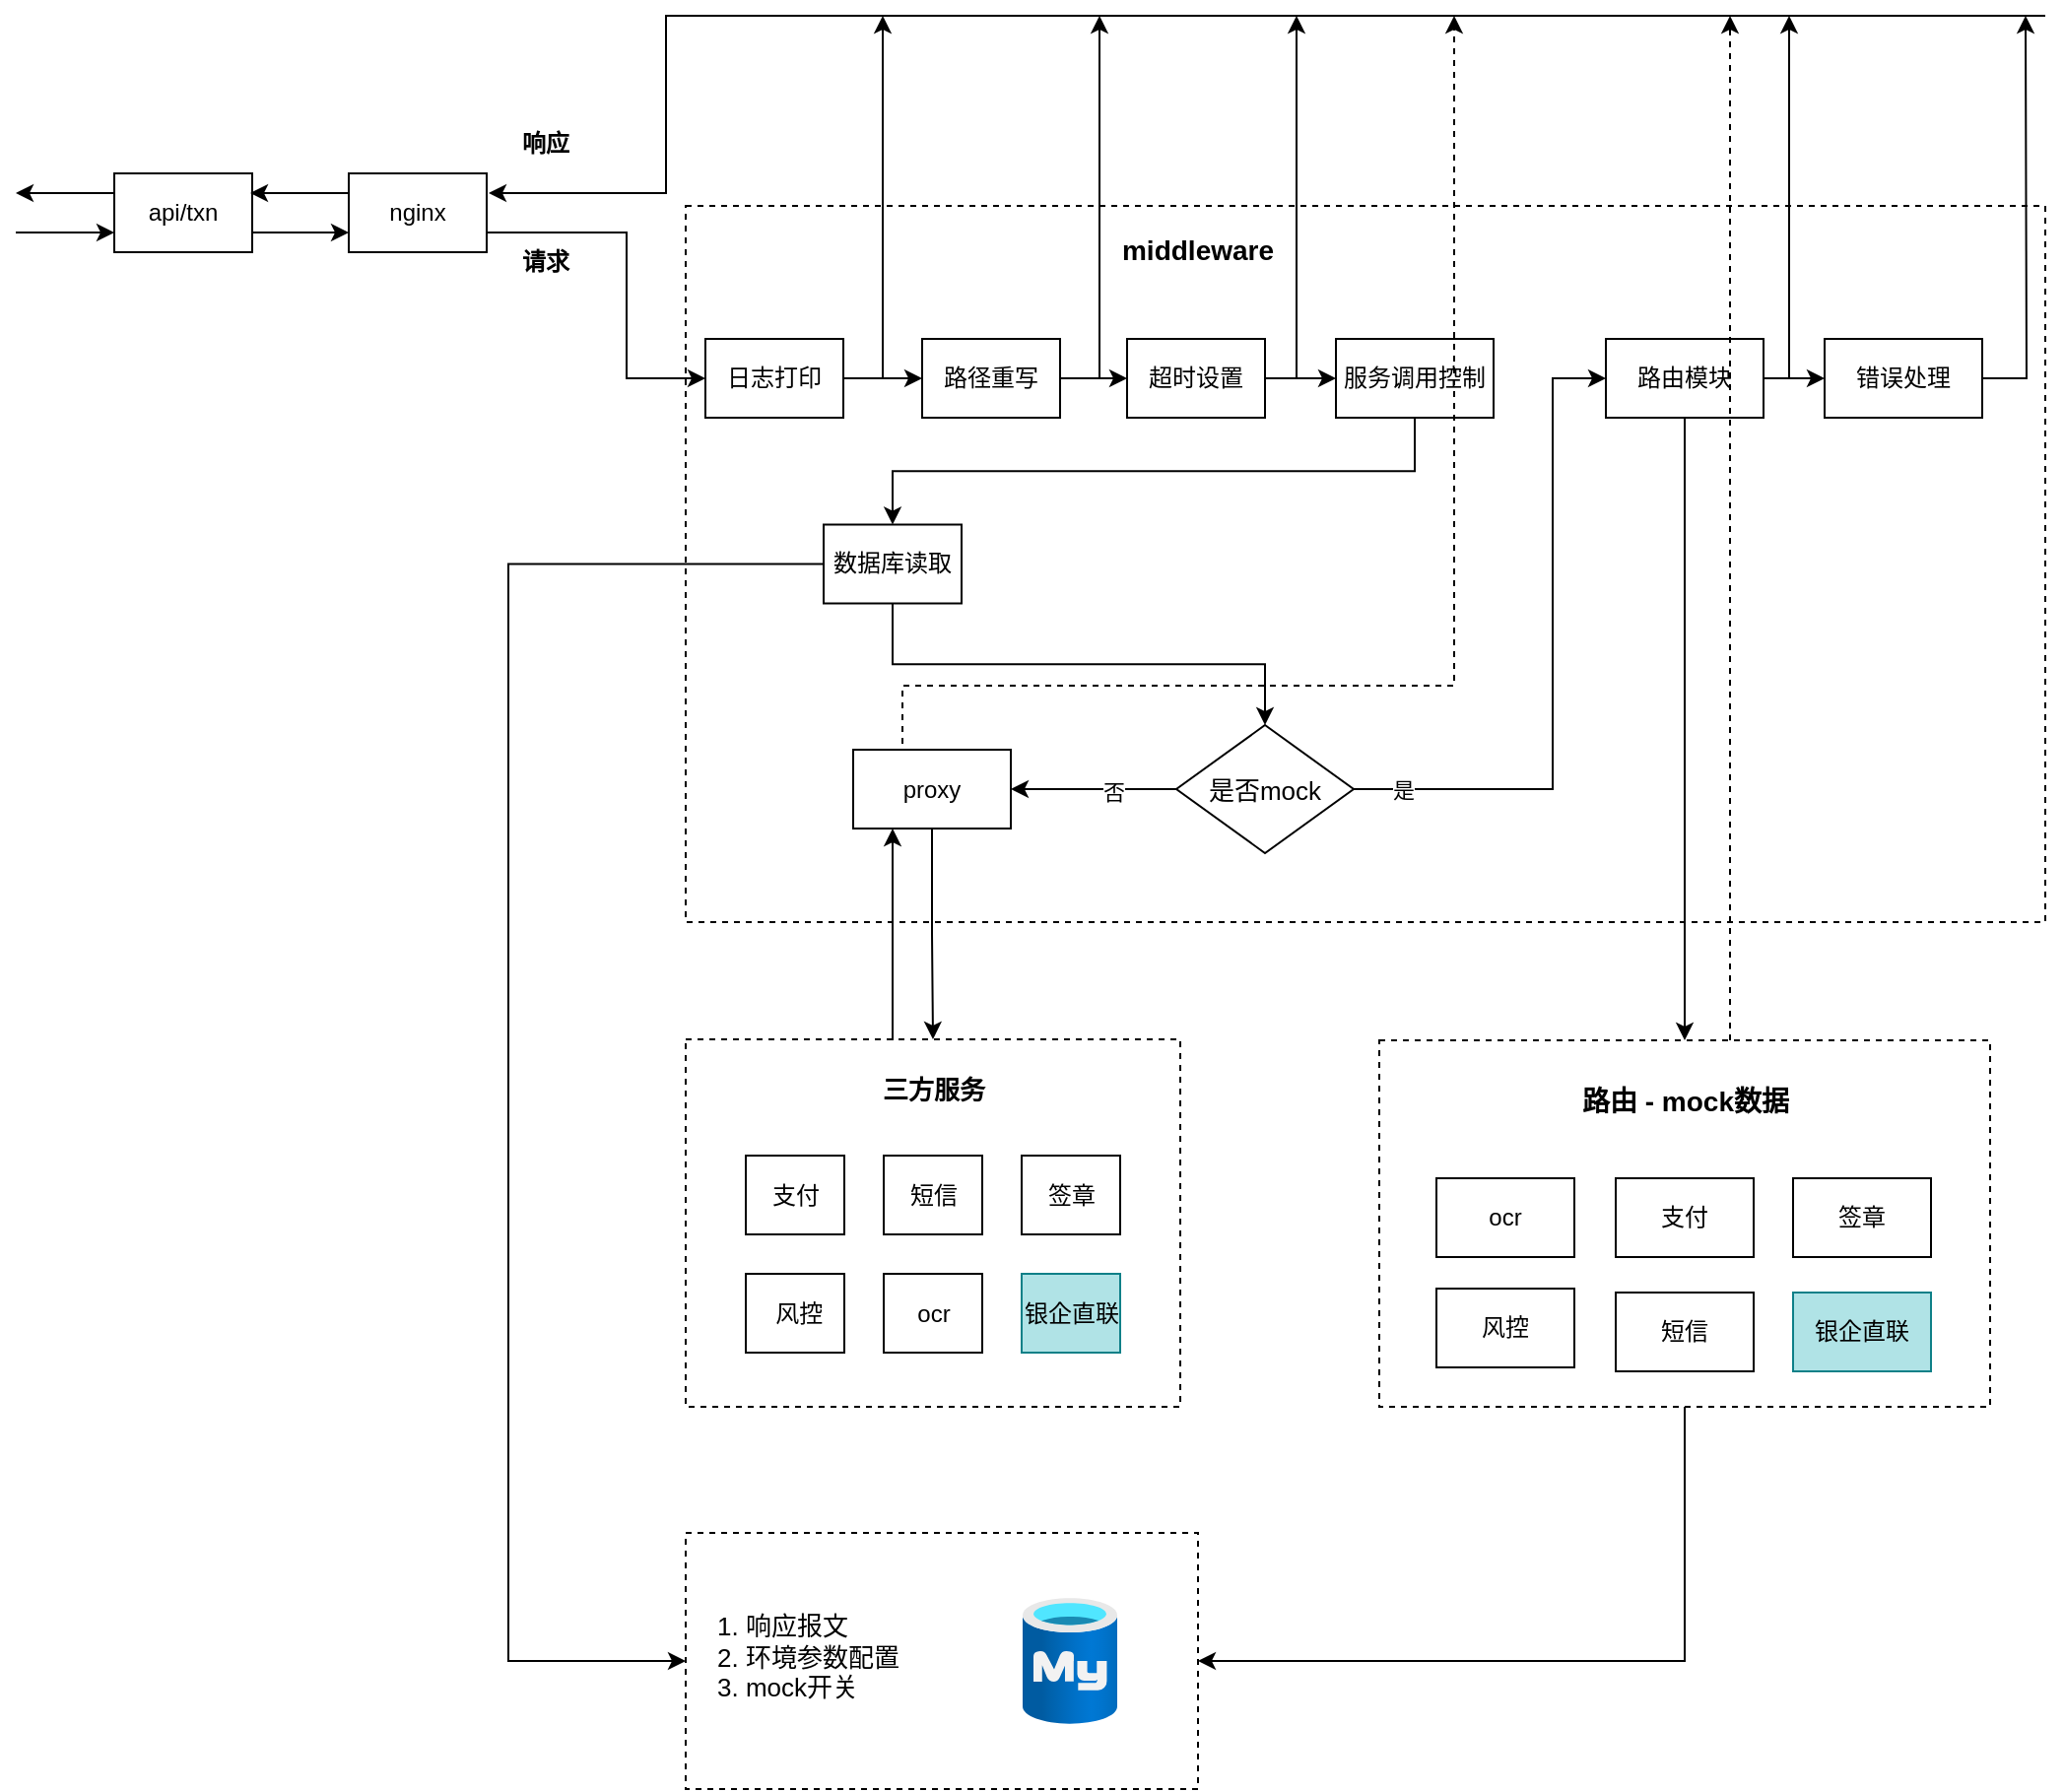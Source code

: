 <mxfile version="17.4.3" type="github">
  <diagram id="0J4tFUpqffA9D1Z7SYaG" name="Page-1">
    <mxGraphModel dx="2889" dy="1114" grid="1" gridSize="10" guides="1" tooltips="1" connect="1" arrows="1" fold="1" page="1" pageScale="1" pageWidth="827" pageHeight="1169" math="0" shadow="0">
      <root>
        <mxCell id="0" />
        <mxCell id="1" parent="0" />
        <mxCell id="oRuydW940FplMV_MUn1F-3" value="" style="rounded=0;whiteSpace=wrap;html=1;dashed=1;fillColor=none;" parent="1" vertex="1">
          <mxGeometry x="120" y="326.5" width="690" height="363.5" as="geometry" />
        </mxCell>
        <mxCell id="oRuydW940FplMV_MUn1F-9" style="edgeStyle=orthogonalEdgeStyle;rounded=0;orthogonalLoop=1;jettySize=auto;html=1;exitX=1;exitY=0.5;exitDx=0;exitDy=0;entryX=0;entryY=0.5;entryDx=0;entryDy=0;" parent="1" source="oRuydW940FplMV_MUn1F-4" target="oRuydW940FplMV_MUn1F-5" edge="1">
          <mxGeometry relative="1" as="geometry" />
        </mxCell>
        <mxCell id="oRuydW940FplMV_MUn1F-4" value="日志打印" style="rounded=0;whiteSpace=wrap;html=1;" parent="1" vertex="1">
          <mxGeometry x="130" y="394" width="70" height="40" as="geometry" />
        </mxCell>
        <mxCell id="oRuydW940FplMV_MUn1F-10" style="edgeStyle=orthogonalEdgeStyle;rounded=0;orthogonalLoop=1;jettySize=auto;html=1;exitX=1;exitY=0.5;exitDx=0;exitDy=0;entryX=0;entryY=0.5;entryDx=0;entryDy=0;" parent="1" source="oRuydW940FplMV_MUn1F-5" target="oRuydW940FplMV_MUn1F-6" edge="1">
          <mxGeometry relative="1" as="geometry" />
        </mxCell>
        <mxCell id="oRuydW940FplMV_MUn1F-5" value="路径重写" style="rounded=0;whiteSpace=wrap;html=1;" parent="1" vertex="1">
          <mxGeometry x="240" y="394" width="70" height="40" as="geometry" />
        </mxCell>
        <mxCell id="oRuydW940FplMV_MUn1F-11" style="edgeStyle=orthogonalEdgeStyle;rounded=0;orthogonalLoop=1;jettySize=auto;html=1;exitX=1;exitY=0.5;exitDx=0;exitDy=0;entryX=0;entryY=0.5;entryDx=0;entryDy=0;" parent="1" source="oRuydW940FplMV_MUn1F-6" target="oRuydW940FplMV_MUn1F-8" edge="1">
          <mxGeometry relative="1" as="geometry" />
        </mxCell>
        <mxCell id="oRuydW940FplMV_MUn1F-6" value="超时设置" style="rounded=0;whiteSpace=wrap;html=1;" parent="1" vertex="1">
          <mxGeometry x="344" y="394" width="70" height="40" as="geometry" />
        </mxCell>
        <mxCell id="oRuydW940FplMV_MUn1F-7" value="middleware" style="text;html=1;strokeColor=none;fillColor=none;align=center;verticalAlign=middle;whiteSpace=wrap;rounded=0;fontStyle=1;fontSize=14;" parent="1" vertex="1">
          <mxGeometry x="350" y="334" width="60" height="30" as="geometry" />
        </mxCell>
        <mxCell id="oRuydW940FplMV_MUn1F-93" style="edgeStyle=orthogonalEdgeStyle;rounded=0;orthogonalLoop=1;jettySize=auto;html=1;exitX=0.5;exitY=1;exitDx=0;exitDy=0;entryX=0.5;entryY=0;entryDx=0;entryDy=0;fontSize=13;" parent="1" source="oRuydW940FplMV_MUn1F-8" target="oRuydW940FplMV_MUn1F-92" edge="1">
          <mxGeometry relative="1" as="geometry" />
        </mxCell>
        <mxCell id="oRuydW940FplMV_MUn1F-8" value="服务调用控制" style="rounded=0;whiteSpace=wrap;html=1;" parent="1" vertex="1">
          <mxGeometry x="450" y="394" width="80" height="40" as="geometry" />
        </mxCell>
        <mxCell id="isv2t2CusdyDPksusqRq-3" style="edgeStyle=orthogonalEdgeStyle;rounded=0;orthogonalLoop=1;jettySize=auto;html=1;exitX=0;exitY=0.5;exitDx=0;exitDy=0;entryX=1;entryY=0.5;entryDx=0;entryDy=0;" parent="1" source="oRuydW940FplMV_MUn1F-26" target="oRuydW940FplMV_MUn1F-71" edge="1">
          <mxGeometry relative="1" as="geometry" />
        </mxCell>
        <mxCell id="isv2t2CusdyDPksusqRq-4" value="否" style="edgeLabel;html=1;align=center;verticalAlign=middle;resizable=0;points=[];" parent="isv2t2CusdyDPksusqRq-3" vertex="1" connectable="0">
          <mxGeometry x="-0.228" y="1" relative="1" as="geometry">
            <mxPoint as="offset" />
          </mxGeometry>
        </mxCell>
        <mxCell id="isv2t2CusdyDPksusqRq-5" style="edgeStyle=orthogonalEdgeStyle;rounded=0;orthogonalLoop=1;jettySize=auto;html=1;exitX=1;exitY=0.5;exitDx=0;exitDy=0;entryX=0;entryY=0.5;entryDx=0;entryDy=0;" parent="1" source="oRuydW940FplMV_MUn1F-26" target="oRuydW940FplMV_MUn1F-41" edge="1">
          <mxGeometry relative="1" as="geometry">
            <Array as="points">
              <mxPoint x="560" y="623" />
              <mxPoint x="560" y="414" />
            </Array>
          </mxGeometry>
        </mxCell>
        <mxCell id="isv2t2CusdyDPksusqRq-7" value="是" style="edgeLabel;html=1;align=center;verticalAlign=middle;resizable=0;points=[];" parent="isv2t2CusdyDPksusqRq-5" vertex="1" connectable="0">
          <mxGeometry x="-0.768" y="-1" relative="1" as="geometry">
            <mxPoint x="-14" y="-1" as="offset" />
          </mxGeometry>
        </mxCell>
        <mxCell id="oRuydW940FplMV_MUn1F-26" value="&lt;font style=&quot;font-size: 13px&quot;&gt;是否mock&lt;/font&gt;" style="rhombus;whiteSpace=wrap;html=1;fontSize=14;fillColor=none;" parent="1" vertex="1">
          <mxGeometry x="369" y="590" width="90" height="65" as="geometry" />
        </mxCell>
        <mxCell id="isv2t2CusdyDPksusqRq-10" style="edgeStyle=orthogonalEdgeStyle;rounded=0;orthogonalLoop=1;jettySize=auto;html=1;exitX=0.5;exitY=1;exitDx=0;exitDy=0;entryX=0.5;entryY=0;entryDx=0;entryDy=0;" parent="1" source="oRuydW940FplMV_MUn1F-41" target="oRuydW940FplMV_MUn1F-23" edge="1">
          <mxGeometry relative="1" as="geometry" />
        </mxCell>
        <mxCell id="oRuydW940FplMV_MUn1F-41" value="路由模块" style="rounded=0;whiteSpace=wrap;html=1;fillColor=default;" parent="1" vertex="1">
          <mxGeometry x="587" y="394" width="80" height="40" as="geometry" />
        </mxCell>
        <mxCell id="oRuydW940FplMV_MUn1F-44" style="edgeStyle=orthogonalEdgeStyle;rounded=0;orthogonalLoop=1;jettySize=auto;html=1;exitX=1;exitY=0.5;exitDx=0;exitDy=0;fontSize=14;" parent="1" source="oRuydW940FplMV_MUn1F-41" target="oRuydW940FplMV_MUn1F-42" edge="1">
          <mxGeometry relative="1" as="geometry" />
        </mxCell>
        <mxCell id="isv2t2CusdyDPksusqRq-8" style="edgeStyle=orthogonalEdgeStyle;rounded=0;orthogonalLoop=1;jettySize=auto;html=1;exitX=1;exitY=0.5;exitDx=0;exitDy=0;" parent="1" source="oRuydW940FplMV_MUn1F-42" edge="1">
          <mxGeometry relative="1" as="geometry">
            <mxPoint x="800" y="230" as="targetPoint" />
          </mxGeometry>
        </mxCell>
        <mxCell id="oRuydW940FplMV_MUn1F-42" value="错误处理" style="rounded=0;whiteSpace=wrap;html=1;" parent="1" vertex="1">
          <mxGeometry x="698" y="394" width="80" height="40" as="geometry" />
        </mxCell>
        <mxCell id="oRuydW940FplMV_MUn1F-67" value="" style="group" parent="1" vertex="1" connectable="0">
          <mxGeometry x="472" y="750" width="310" height="186" as="geometry" />
        </mxCell>
        <mxCell id="oRuydW940FplMV_MUn1F-23" value="" style="rounded=0;whiteSpace=wrap;html=1;dashed=1;fontSize=14;fillColor=none;" parent="oRuydW940FplMV_MUn1F-67" vertex="1">
          <mxGeometry width="310" height="186" as="geometry" />
        </mxCell>
        <mxCell id="oRuydW940FplMV_MUn1F-13" value="ocr" style="rounded=0;whiteSpace=wrap;html=1;" parent="oRuydW940FplMV_MUn1F-67" vertex="1">
          <mxGeometry x="29" y="70" width="70" height="40" as="geometry" />
        </mxCell>
        <mxCell id="oRuydW940FplMV_MUn1F-14" value="风控" style="rounded=0;whiteSpace=wrap;html=1;" parent="oRuydW940FplMV_MUn1F-67" vertex="1">
          <mxGeometry x="29" y="126" width="70" height="40" as="geometry" />
        </mxCell>
        <mxCell id="oRuydW940FplMV_MUn1F-15" value="支付" style="rounded=0;whiteSpace=wrap;html=1;" parent="oRuydW940FplMV_MUn1F-67" vertex="1">
          <mxGeometry x="120" y="70" width="70" height="40" as="geometry" />
        </mxCell>
        <mxCell id="oRuydW940FplMV_MUn1F-16" value="签章" style="rounded=0;whiteSpace=wrap;html=1;" parent="oRuydW940FplMV_MUn1F-67" vertex="1">
          <mxGeometry x="210" y="70" width="70" height="40" as="geometry" />
        </mxCell>
        <mxCell id="oRuydW940FplMV_MUn1F-17" value="短信" style="rounded=0;whiteSpace=wrap;html=1;" parent="oRuydW940FplMV_MUn1F-67" vertex="1">
          <mxGeometry x="120" y="128" width="70" height="40" as="geometry" />
        </mxCell>
        <mxCell id="oRuydW940FplMV_MUn1F-25" value="路由 - mock数据" style="text;html=1;strokeColor=none;fillColor=none;align=center;verticalAlign=middle;whiteSpace=wrap;rounded=0;dashed=1;fontSize=14;fontStyle=1" parent="oRuydW940FplMV_MUn1F-67" vertex="1">
          <mxGeometry x="89.5" y="16" width="131" height="30" as="geometry" />
        </mxCell>
        <mxCell id="oRuydW940FplMV_MUn1F-46" value="银企直联" style="rounded=0;whiteSpace=wrap;html=1;fillColor=#b0e3e6;strokeColor=#0e8088;" parent="oRuydW940FplMV_MUn1F-67" vertex="1">
          <mxGeometry x="210" y="128" width="70" height="40" as="geometry" />
        </mxCell>
        <mxCell id="oRuydW940FplMV_MUn1F-72" style="edgeStyle=orthogonalEdgeStyle;rounded=0;orthogonalLoop=1;jettySize=auto;html=1;exitX=0.5;exitY=1;exitDx=0;exitDy=0;entryX=0.5;entryY=0;entryDx=0;entryDy=0;fontSize=13;" parent="1" source="oRuydW940FplMV_MUn1F-71" target="oRuydW940FplMV_MUn1F-58" edge="1">
          <mxGeometry relative="1" as="geometry" />
        </mxCell>
        <mxCell id="isv2t2CusdyDPksusqRq-18" style="edgeStyle=orthogonalEdgeStyle;rounded=0;orthogonalLoop=1;jettySize=auto;html=1;exitX=0.5;exitY=0;exitDx=0;exitDy=0;dashed=1;" parent="1" source="oRuydW940FplMV_MUn1F-71" edge="1">
          <mxGeometry relative="1" as="geometry">
            <mxPoint x="510" y="230" as="targetPoint" />
            <Array as="points">
              <mxPoint x="230" y="570" />
              <mxPoint x="510" y="570" />
            </Array>
          </mxGeometry>
        </mxCell>
        <mxCell id="oRuydW940FplMV_MUn1F-71" value="proxy" style="rounded=0;whiteSpace=wrap;html=1;" parent="1" vertex="1">
          <mxGeometry x="205" y="602.5" width="80" height="40" as="geometry" />
        </mxCell>
        <mxCell id="oRuydW940FplMV_MUn1F-77" value="" style="endArrow=classic;html=1;rounded=0;fontSize=13;edgeStyle=orthogonalEdgeStyle;" parent="1" edge="1">
          <mxGeometry width="50" height="50" relative="1" as="geometry">
            <mxPoint x="810" y="230" as="sourcePoint" />
            <mxPoint x="20" y="320" as="targetPoint" />
            <Array as="points">
              <mxPoint x="110" y="230" />
              <mxPoint x="110" y="320" />
              <mxPoint x="50" y="320" />
            </Array>
          </mxGeometry>
        </mxCell>
        <mxCell id="oRuydW940FplMV_MUn1F-80" value="" style="endArrow=classic;html=1;rounded=0;fontSize=13;" parent="1" edge="1">
          <mxGeometry width="50" height="50" relative="1" as="geometry">
            <mxPoint x="220" y="414" as="sourcePoint" />
            <mxPoint x="220" y="230" as="targetPoint" />
          </mxGeometry>
        </mxCell>
        <mxCell id="oRuydW940FplMV_MUn1F-81" value="" style="endArrow=classic;html=1;rounded=0;fontSize=13;" parent="1" edge="1">
          <mxGeometry width="50" height="50" relative="1" as="geometry">
            <mxPoint x="330" y="414" as="sourcePoint" />
            <mxPoint x="330" y="230" as="targetPoint" />
          </mxGeometry>
        </mxCell>
        <mxCell id="oRuydW940FplMV_MUn1F-82" value="" style="endArrow=classic;html=1;rounded=0;fontSize=13;" parent="1" edge="1">
          <mxGeometry width="50" height="50" relative="1" as="geometry">
            <mxPoint x="430" y="414" as="sourcePoint" />
            <mxPoint x="430" y="230" as="targetPoint" />
          </mxGeometry>
        </mxCell>
        <mxCell id="oRuydW940FplMV_MUn1F-84" value="" style="endArrow=classic;html=1;rounded=0;fontSize=13;" parent="1" edge="1">
          <mxGeometry width="50" height="50" relative="1" as="geometry">
            <mxPoint x="680" y="414" as="sourcePoint" />
            <mxPoint x="680" y="230" as="targetPoint" />
          </mxGeometry>
        </mxCell>
        <mxCell id="oRuydW940FplMV_MUn1F-87" value="响应" style="text;html=1;strokeColor=none;fillColor=none;align=center;verticalAlign=middle;whiteSpace=wrap;rounded=0;fontStyle=1" parent="1" vertex="1">
          <mxGeometry x="19" y="280" width="60" height="30" as="geometry" />
        </mxCell>
        <mxCell id="oRuydW940FplMV_MUn1F-95" style="edgeStyle=orthogonalEdgeStyle;rounded=0;orthogonalLoop=1;jettySize=auto;html=1;exitX=0.5;exitY=1;exitDx=0;exitDy=0;entryX=0.5;entryY=0;entryDx=0;entryDy=0;fontSize=13;" parent="1" source="oRuydW940FplMV_MUn1F-92" target="oRuydW940FplMV_MUn1F-26" edge="1">
          <mxGeometry relative="1" as="geometry" />
        </mxCell>
        <mxCell id="isv2t2CusdyDPksusqRq-14" style="edgeStyle=orthogonalEdgeStyle;rounded=0;orthogonalLoop=1;jettySize=auto;html=1;exitX=0;exitY=0.5;exitDx=0;exitDy=0;entryX=0;entryY=0.5;entryDx=0;entryDy=0;" parent="1" source="oRuydW940FplMV_MUn1F-92" target="oRuydW940FplMV_MUn1F-89" edge="1">
          <mxGeometry relative="1" as="geometry">
            <Array as="points">
              <mxPoint x="30" y="508" />
              <mxPoint x="30" y="1065" />
            </Array>
          </mxGeometry>
        </mxCell>
        <mxCell id="oRuydW940FplMV_MUn1F-92" value="数据库读取" style="rounded=0;whiteSpace=wrap;html=1;" parent="1" vertex="1">
          <mxGeometry x="190" y="488.25" width="70" height="40" as="geometry" />
        </mxCell>
        <mxCell id="isv2t2CusdyDPksusqRq-1" value="" style="group" parent="1" vertex="1" connectable="0">
          <mxGeometry x="120" y="1000" width="260" height="130" as="geometry" />
        </mxCell>
        <mxCell id="oRuydW940FplMV_MUn1F-88" value="" style="aspect=fixed;html=1;points=[];align=center;image;fontSize=12;image=img/lib/azure2/databases/Azure_Database_MySQL_Server.svg;dashed=1;fillColor=none;" parent="isv2t2CusdyDPksusqRq-1" vertex="1">
          <mxGeometry x="171" y="33" width="48" height="64" as="geometry" />
        </mxCell>
        <mxCell id="oRuydW940FplMV_MUn1F-89" value="" style="rounded=0;whiteSpace=wrap;html=1;dashed=1;fontSize=13;fillColor=none;" parent="isv2t2CusdyDPksusqRq-1" vertex="1">
          <mxGeometry width="260" height="130" as="geometry" />
        </mxCell>
        <mxCell id="oRuydW940FplMV_MUn1F-91" value="1. 响应报文&lt;br&gt;2. 环境参数配置&lt;br&gt;3. mock开关" style="text;html=1;strokeColor=none;fillColor=none;align=left;verticalAlign=middle;whiteSpace=wrap;rounded=0;dashed=1;fontSize=13;" parent="isv2t2CusdyDPksusqRq-1" vertex="1">
          <mxGeometry x="14" y="23" width="121" height="80" as="geometry" />
        </mxCell>
        <mxCell id="isv2t2CusdyDPksusqRq-13" style="edgeStyle=orthogonalEdgeStyle;rounded=0;orthogonalLoop=1;jettySize=auto;html=1;exitX=0.5;exitY=1;exitDx=0;exitDy=0;entryX=1;entryY=0.5;entryDx=0;entryDy=0;" parent="1" source="oRuydW940FplMV_MUn1F-23" target="oRuydW940FplMV_MUn1F-89" edge="1">
          <mxGeometry relative="1" as="geometry" />
        </mxCell>
        <mxCell id="isv2t2CusdyDPksusqRq-19" style="edgeStyle=orthogonalEdgeStyle;rounded=0;orthogonalLoop=1;jettySize=auto;html=1;dashed=1;" parent="1" edge="1">
          <mxGeometry relative="1" as="geometry">
            <mxPoint x="650" y="230" as="targetPoint" />
            <mxPoint x="650" y="750" as="sourcePoint" />
            <Array as="points">
              <mxPoint x="650" y="750" />
            </Array>
          </mxGeometry>
        </mxCell>
        <mxCell id="NGIEsyrpociLnT4s3KL6-5" value="" style="group" parent="1" vertex="1" connectable="0">
          <mxGeometry x="120" y="749.5" width="251" height="186.5" as="geometry" />
        </mxCell>
        <mxCell id="oRuydW940FplMV_MUn1F-33" value="支付" style="rounded=0;whiteSpace=wrap;html=1;movable=1;resizable=1;rotatable=1;deletable=1;editable=1;connectable=1;" parent="NGIEsyrpociLnT4s3KL6-5" vertex="1">
          <mxGeometry x="30.5" y="59" width="50" height="40" as="geometry" />
        </mxCell>
        <mxCell id="oRuydW940FplMV_MUn1F-34" value="签章" style="rounded=0;whiteSpace=wrap;html=1;movable=1;resizable=1;rotatable=1;deletable=1;editable=1;connectable=1;" parent="NGIEsyrpociLnT4s3KL6-5" vertex="1">
          <mxGeometry x="170.5" y="59" width="50" height="40" as="geometry" />
        </mxCell>
        <mxCell id="oRuydW940FplMV_MUn1F-36" value="&amp;nbsp;风控" style="rounded=0;whiteSpace=wrap;html=1;movable=1;resizable=1;rotatable=1;deletable=1;editable=1;connectable=1;" parent="NGIEsyrpociLnT4s3KL6-5" vertex="1">
          <mxGeometry x="30.5" y="119" width="50" height="40" as="geometry" />
        </mxCell>
        <mxCell id="oRuydW940FplMV_MUn1F-39" value="短信" style="rounded=0;whiteSpace=wrap;html=1;movable=1;resizable=1;rotatable=1;deletable=1;editable=1;connectable=1;" parent="NGIEsyrpociLnT4s3KL6-5" vertex="1">
          <mxGeometry x="100.5" y="59" width="50" height="40" as="geometry" />
        </mxCell>
        <mxCell id="oRuydW940FplMV_MUn1F-53" value="ocr" style="rounded=0;whiteSpace=wrap;html=1;movable=1;resizable=1;rotatable=1;deletable=1;editable=1;connectable=1;" parent="NGIEsyrpociLnT4s3KL6-5" vertex="1">
          <mxGeometry x="100.5" y="119" width="50" height="40" as="geometry" />
        </mxCell>
        <mxCell id="oRuydW940FplMV_MUn1F-58" value="" style="rounded=0;whiteSpace=wrap;html=1;dashed=1;fontSize=13;fillColor=none;" parent="NGIEsyrpociLnT4s3KL6-5" vertex="1">
          <mxGeometry width="251" height="186.5" as="geometry" />
        </mxCell>
        <mxCell id="oRuydW940FplMV_MUn1F-54" value="银企直联" style="rounded=0;whiteSpace=wrap;html=1;movable=1;resizable=1;rotatable=1;deletable=1;editable=1;connectable=1;fillColor=#b0e3e6;strokeColor=#0e8088;" parent="NGIEsyrpociLnT4s3KL6-5" vertex="1">
          <mxGeometry x="170.5" y="119" width="50" height="40" as="geometry" />
        </mxCell>
        <mxCell id="oRuydW940FplMV_MUn1F-63" value="三方服务" style="text;html=1;strokeColor=none;fillColor=none;align=center;verticalAlign=middle;whiteSpace=wrap;rounded=0;dashed=1;fontSize=13;fontStyle=1" parent="NGIEsyrpociLnT4s3KL6-5" vertex="1">
          <mxGeometry x="96" y="10" width="60" height="30" as="geometry" />
        </mxCell>
        <mxCell id="vxs_oAUpM03B7NSQfsva-5" style="edgeStyle=orthogonalEdgeStyle;rounded=0;orthogonalLoop=1;jettySize=auto;html=1;exitX=1;exitY=0.5;exitDx=0;exitDy=0;entryX=0;entryY=0.75;entryDx=0;entryDy=0;" edge="1" parent="1" source="vxs_oAUpM03B7NSQfsva-2" target="vxs_oAUpM03B7NSQfsva-3">
          <mxGeometry relative="1" as="geometry">
            <Array as="points">
              <mxPoint x="-100" y="340" />
            </Array>
          </mxGeometry>
        </mxCell>
        <mxCell id="vxs_oAUpM03B7NSQfsva-2" value="api/txn" style="rounded=0;whiteSpace=wrap;html=1;" vertex="1" parent="1">
          <mxGeometry x="-170" y="310" width="70" height="40" as="geometry" />
        </mxCell>
        <mxCell id="vxs_oAUpM03B7NSQfsva-6" style="edgeStyle=orthogonalEdgeStyle;rounded=0;orthogonalLoop=1;jettySize=auto;html=1;exitX=1;exitY=0.5;exitDx=0;exitDy=0;entryX=0;entryY=0.5;entryDx=0;entryDy=0;" edge="1" parent="1" source="vxs_oAUpM03B7NSQfsva-3" target="oRuydW940FplMV_MUn1F-4">
          <mxGeometry relative="1" as="geometry">
            <Array as="points">
              <mxPoint x="19" y="340" />
              <mxPoint x="90" y="340" />
              <mxPoint x="90" y="414" />
            </Array>
          </mxGeometry>
        </mxCell>
        <mxCell id="vxs_oAUpM03B7NSQfsva-3" value="nginx" style="rounded=0;whiteSpace=wrap;html=1;" vertex="1" parent="1">
          <mxGeometry x="-51" y="310" width="70" height="40" as="geometry" />
        </mxCell>
        <mxCell id="vxs_oAUpM03B7NSQfsva-4" value="" style="endArrow=classic;html=1;rounded=0;" edge="1" parent="1">
          <mxGeometry width="50" height="50" relative="1" as="geometry">
            <mxPoint x="-220" y="340" as="sourcePoint" />
            <mxPoint x="-170" y="340" as="targetPoint" />
          </mxGeometry>
        </mxCell>
        <mxCell id="vxs_oAUpM03B7NSQfsva-7" value="请求" style="text;html=1;strokeColor=none;fillColor=none;align=center;verticalAlign=middle;whiteSpace=wrap;rounded=0;fontStyle=1" vertex="1" parent="1">
          <mxGeometry x="19" y="340" width="60" height="30" as="geometry" />
        </mxCell>
        <mxCell id="vxs_oAUpM03B7NSQfsva-9" style="edgeStyle=orthogonalEdgeStyle;rounded=0;orthogonalLoop=1;jettySize=auto;html=1;entryX=0.25;entryY=1;entryDx=0;entryDy=0;" edge="1" parent="1" target="oRuydW940FplMV_MUn1F-71">
          <mxGeometry relative="1" as="geometry">
            <mxPoint x="225" y="750" as="sourcePoint" />
            <Array as="points">
              <mxPoint x="225" y="750" />
            </Array>
          </mxGeometry>
        </mxCell>
        <mxCell id="vxs_oAUpM03B7NSQfsva-10" value="" style="endArrow=classic;html=1;rounded=0;" edge="1" parent="1">
          <mxGeometry width="50" height="50" relative="1" as="geometry">
            <mxPoint x="-51" y="320" as="sourcePoint" />
            <mxPoint x="-101" y="320" as="targetPoint" />
          </mxGeometry>
        </mxCell>
        <mxCell id="vxs_oAUpM03B7NSQfsva-11" value="" style="endArrow=classic;html=1;rounded=0;" edge="1" parent="1">
          <mxGeometry width="50" height="50" relative="1" as="geometry">
            <mxPoint x="-170" y="320" as="sourcePoint" />
            <mxPoint x="-220" y="320" as="targetPoint" />
          </mxGeometry>
        </mxCell>
      </root>
    </mxGraphModel>
  </diagram>
</mxfile>
